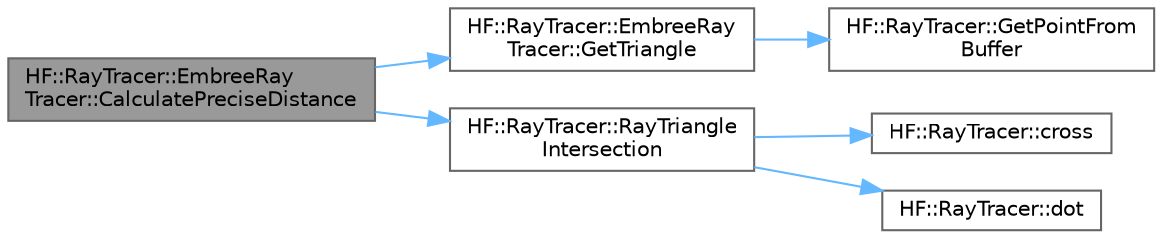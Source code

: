 digraph "HF::RayTracer::EmbreeRayTracer::CalculatePreciseDistance"
{
 // LATEX_PDF_SIZE
  bgcolor="transparent";
  edge [fontname=Helvetica,fontsize=10,labelfontname=Helvetica,labelfontsize=10];
  node [fontname=Helvetica,fontsize=10,shape=box,height=0.2,width=0.4];
  rankdir="LR";
  Node1 [label="HF::RayTracer::EmbreeRay\lTracer::CalculatePreciseDistance",height=0.2,width=0.4,color="gray40", fillcolor="grey60", style="filled", fontcolor="black",tooltip="Calculate the distance from origin to the point of intersection using an algorithm with higher precis..."];
  Node1 -> Node2 [color="steelblue1",style="solid"];
  Node2 [label="HF::RayTracer::EmbreeRay\lTracer::GetTriangle",height=0.2,width=0.4,color="grey40", fillcolor="white", style="filled",URL="$a01411.html#a619072a17db71253fc9ce3bdf1ba1920",tooltip="Get the vertices for a specific triangle in a mesh."];
  Node2 -> Node3 [color="steelblue1",style="solid"];
  Node3 [label="HF::RayTracer::GetPointFrom\lBuffer",height=0.2,width=0.4,color="grey40", fillcolor="white", style="filled",URL="$a00464.html#a6e20c473674ea46f649ef827818841d2",tooltip=" "];
  Node1 -> Node4 [color="steelblue1",style="solid"];
  Node4 [label="HF::RayTracer::RayTriangle\lIntersection",height=0.2,width=0.4,color="grey40", fillcolor="white", style="filled",URL="$a00464.html#a9498ae7ffabd8c5bca4026374ac862e9",tooltip="Determine the distance between a ray's origin and it's point of intersection with a triangle."];
  Node4 -> Node5 [color="steelblue1",style="solid"];
  Node5 [label="HF::RayTracer::cross",height=0.2,width=0.4,color="grey40", fillcolor="white", style="filled",URL="$a00464.html#a16f9f26b0140f023ce820ec55e38c66b",tooltip=" "];
  Node4 -> Node6 [color="steelblue1",style="solid"];
  Node6 [label="HF::RayTracer::dot",height=0.2,width=0.4,color="grey40", fillcolor="white", style="filled",URL="$a00464.html#ae551c109488ce94d0a568712b50da689",tooltip=" "];
}

